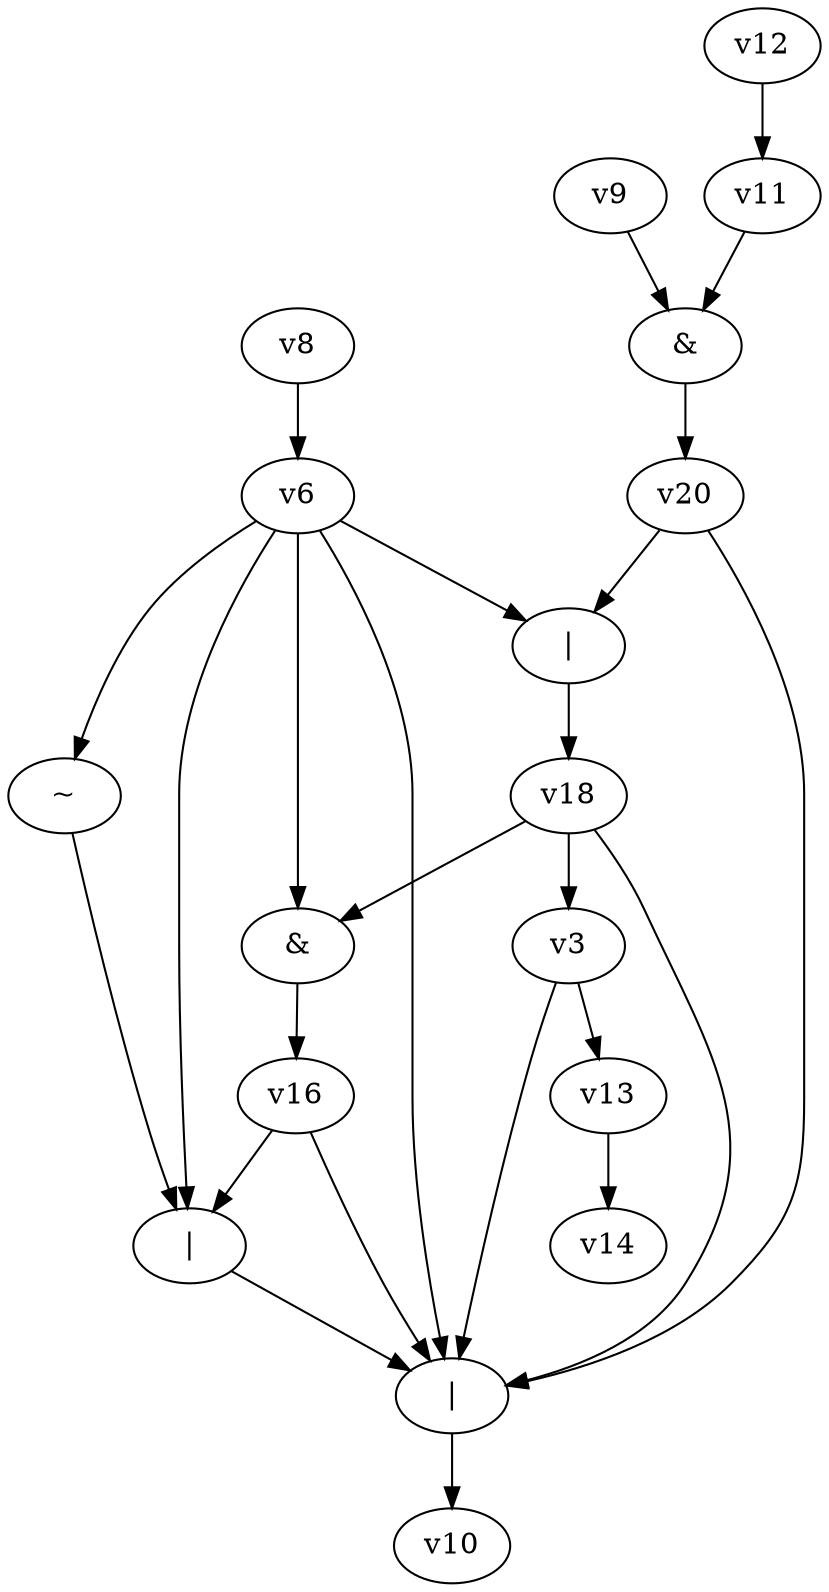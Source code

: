 digraph G { 
v0 [label="|"]; 
v1 [label="|"]; 
v5 [label="~"]; 
v15 [label="&"]; 
v17 [label="|"]; 
v19 [label="&"]; 
v0 -> v10;
v1 -> v0;
v3 -> v0;
v3 -> v13 -> v14;
v5 -> v1;
v6 -> v0;
v6 -> v1;
v6 -> v5;
v6 -> v15 -> v16;
v6 -> v17 -> v18;
v8 -> v6;
v9 -> v19 -> v20;
v11 -> v19;
v12 -> v11;
v16 -> v0;
v16 -> v1;
v18 -> v0;
v18 -> v3;
v18 -> v15;
v20 -> v0;
v20 -> v17;
}